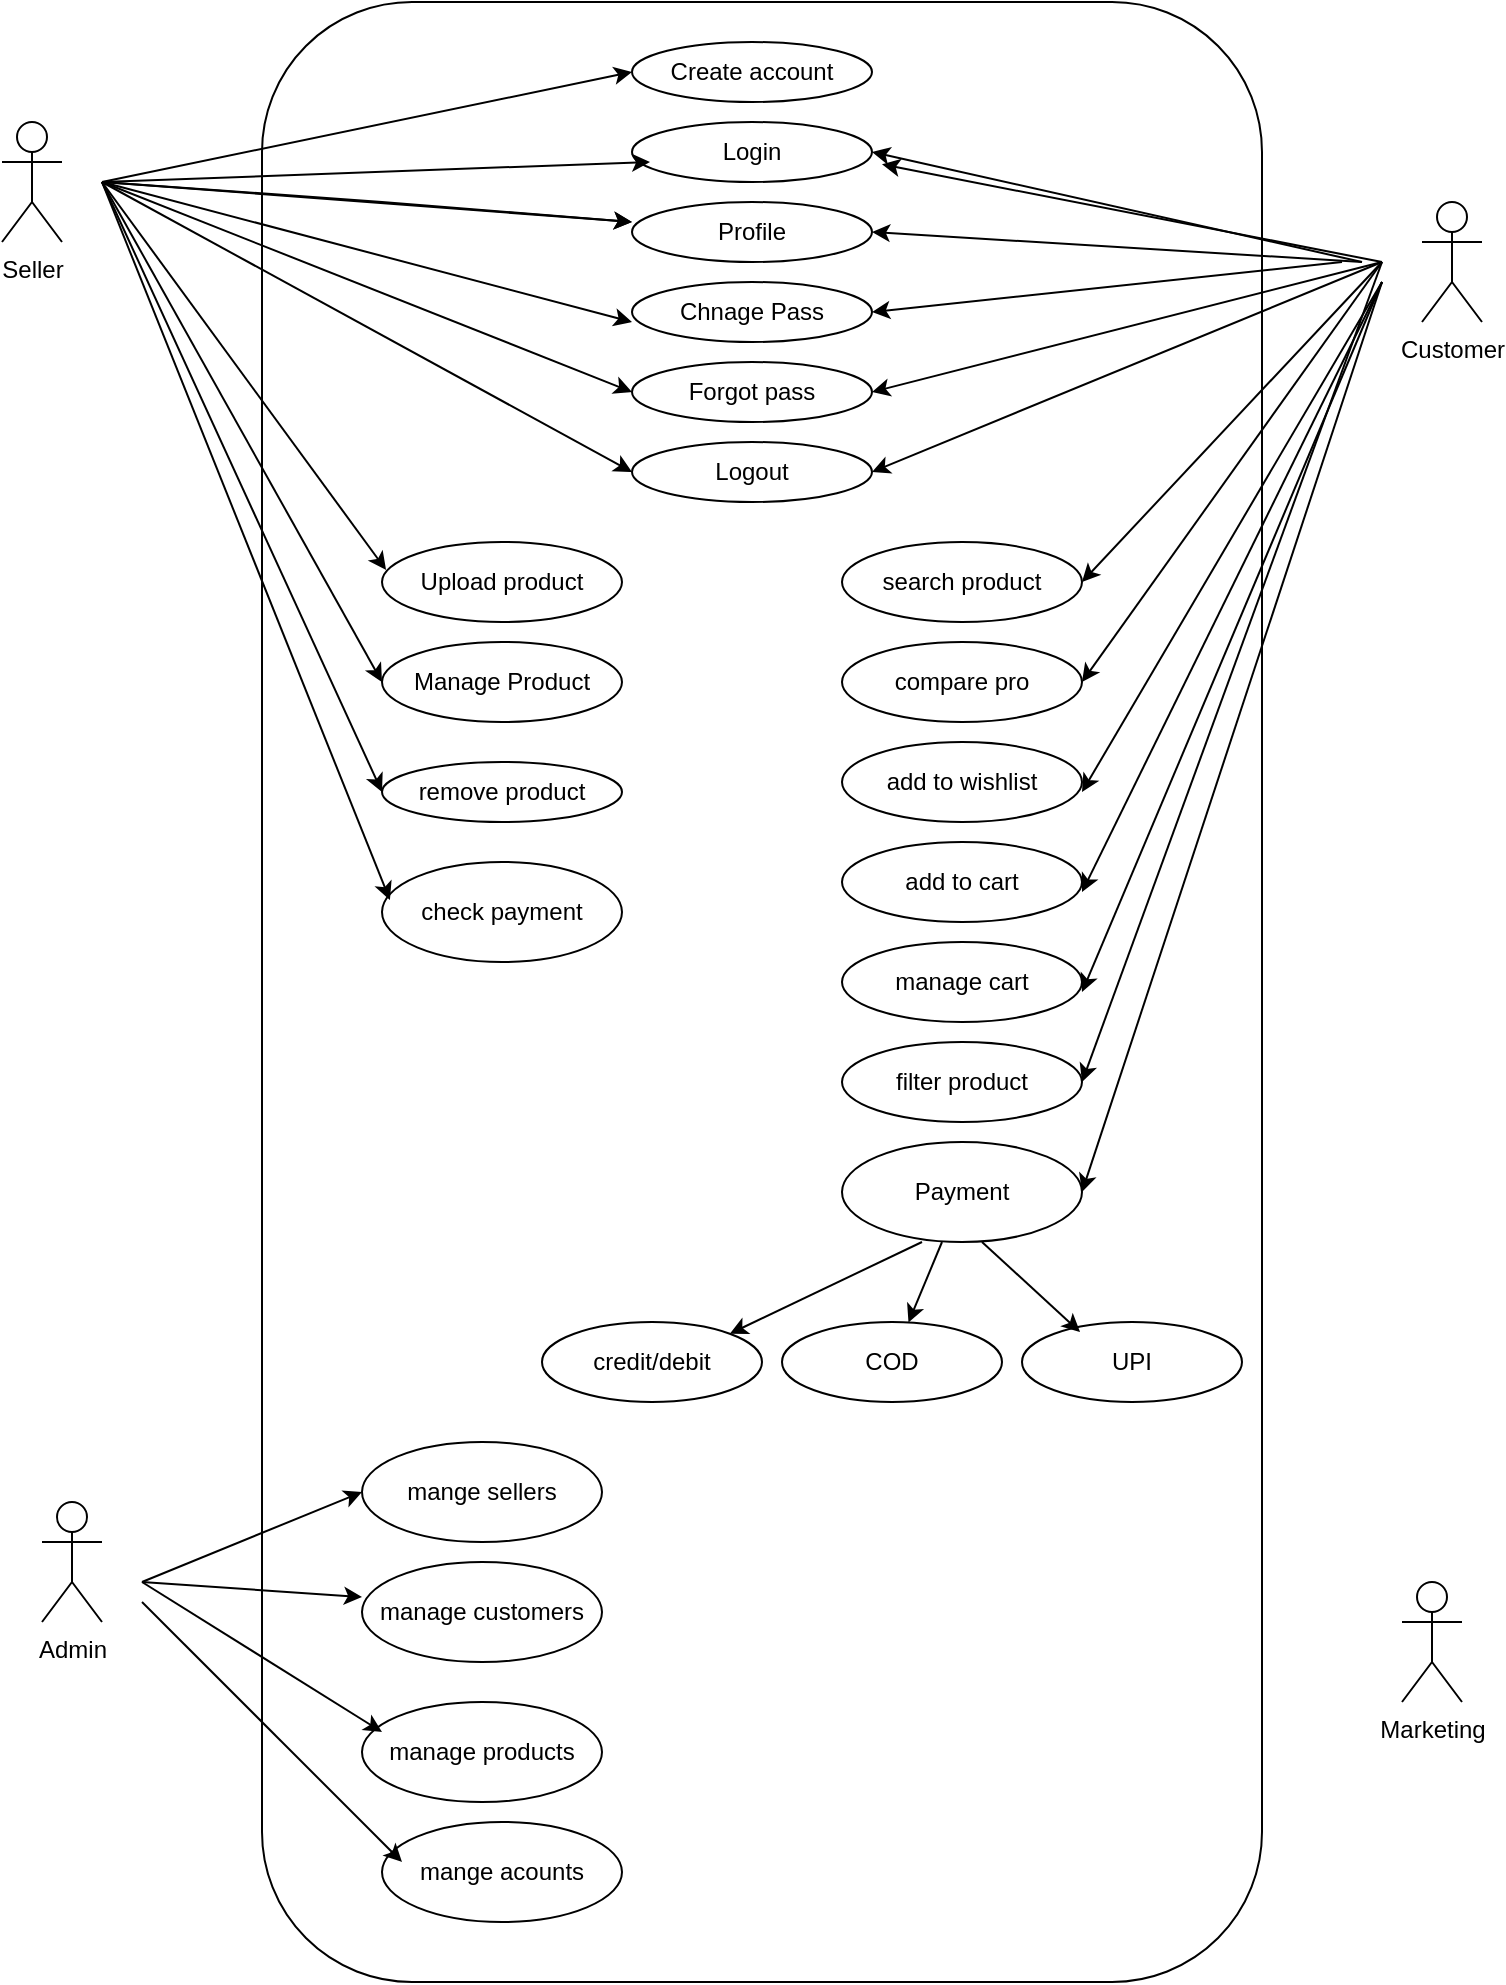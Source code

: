 <mxfile version="26.2.14">
  <diagram name="Page-1" id="ZuqFlKNB_W8sGhJWAkfR">
    <mxGraphModel dx="1113" dy="1802" grid="1" gridSize="10" guides="1" tooltips="1" connect="1" arrows="1" fold="1" page="1" pageScale="1" pageWidth="827" pageHeight="1169" math="0" shadow="0">
      <root>
        <mxCell id="0" />
        <mxCell id="1" parent="0" />
        <mxCell id="DVcy67EtqTynbQvNONHA-1" value="" style="rounded=1;whiteSpace=wrap;html=1;" vertex="1" parent="1">
          <mxGeometry x="180" y="-30" width="500" height="990" as="geometry" />
        </mxCell>
        <mxCell id="DVcy67EtqTynbQvNONHA-2" value="Seller" style="shape=umlActor;verticalLabelPosition=bottom;verticalAlign=top;html=1;outlineConnect=0;" vertex="1" parent="1">
          <mxGeometry x="50" y="30" width="30" height="60" as="geometry" />
        </mxCell>
        <mxCell id="DVcy67EtqTynbQvNONHA-3" value="Customer" style="shape=umlActor;verticalLabelPosition=bottom;verticalAlign=top;html=1;outlineConnect=0;" vertex="1" parent="1">
          <mxGeometry x="760" y="70" width="30" height="60" as="geometry" />
        </mxCell>
        <mxCell id="DVcy67EtqTynbQvNONHA-4" value="Create account" style="ellipse;whiteSpace=wrap;html=1;" vertex="1" parent="1">
          <mxGeometry x="365" y="-10" width="120" height="30" as="geometry" />
        </mxCell>
        <mxCell id="DVcy67EtqTynbQvNONHA-5" value="Login" style="ellipse;whiteSpace=wrap;html=1;" vertex="1" parent="1">
          <mxGeometry x="365" y="30" width="120" height="30" as="geometry" />
        </mxCell>
        <mxCell id="DVcy67EtqTynbQvNONHA-6" value="Profile" style="ellipse;whiteSpace=wrap;html=1;" vertex="1" parent="1">
          <mxGeometry x="365" y="70" width="120" height="30" as="geometry" />
        </mxCell>
        <mxCell id="DVcy67EtqTynbQvNONHA-7" value="Chnage Pass" style="ellipse;whiteSpace=wrap;html=1;" vertex="1" parent="1">
          <mxGeometry x="365" y="110" width="120" height="30" as="geometry" />
        </mxCell>
        <mxCell id="DVcy67EtqTynbQvNONHA-8" style="edgeStyle=orthogonalEdgeStyle;rounded=0;orthogonalLoop=1;jettySize=auto;html=1;exitX=0.5;exitY=1;exitDx=0;exitDy=0;" edge="1" parent="1" source="DVcy67EtqTynbQvNONHA-5" target="DVcy67EtqTynbQvNONHA-5">
          <mxGeometry relative="1" as="geometry" />
        </mxCell>
        <mxCell id="DVcy67EtqTynbQvNONHA-9" value="Forgot pass" style="ellipse;whiteSpace=wrap;html=1;" vertex="1" parent="1">
          <mxGeometry x="365" y="150" width="120" height="30" as="geometry" />
        </mxCell>
        <mxCell id="DVcy67EtqTynbQvNONHA-10" value="Logout" style="ellipse;whiteSpace=wrap;html=1;" vertex="1" parent="1">
          <mxGeometry x="365" y="190" width="120" height="30" as="geometry" />
        </mxCell>
        <mxCell id="DVcy67EtqTynbQvNONHA-11" value="" style="endArrow=classic;html=1;rounded=0;entryX=0;entryY=0.5;entryDx=0;entryDy=0;" edge="1" parent="1" target="DVcy67EtqTynbQvNONHA-4">
          <mxGeometry width="50" height="50" relative="1" as="geometry">
            <mxPoint x="100" y="60" as="sourcePoint" />
            <mxPoint x="150" y="10" as="targetPoint" />
          </mxGeometry>
        </mxCell>
        <mxCell id="DVcy67EtqTynbQvNONHA-12" value="" style="endArrow=classic;html=1;rounded=0;entryX=0.075;entryY=0.667;entryDx=0;entryDy=0;entryPerimeter=0;" edge="1" parent="1" target="DVcy67EtqTynbQvNONHA-5">
          <mxGeometry width="50" height="50" relative="1" as="geometry">
            <mxPoint x="100" y="60" as="sourcePoint" />
            <mxPoint x="150" y="10" as="targetPoint" />
          </mxGeometry>
        </mxCell>
        <mxCell id="DVcy67EtqTynbQvNONHA-13" value="" style="endArrow=classic;html=1;rounded=0;entryX=0.075;entryY=0.667;entryDx=0;entryDy=0;entryPerimeter=0;" edge="1" parent="1">
          <mxGeometry width="50" height="50" relative="1" as="geometry">
            <mxPoint x="100" y="60" as="sourcePoint" />
            <mxPoint x="365" y="79.99" as="targetPoint" />
          </mxGeometry>
        </mxCell>
        <mxCell id="DVcy67EtqTynbQvNONHA-14" value="" style="endArrow=classic;html=1;rounded=0;entryX=0.075;entryY=0.667;entryDx=0;entryDy=0;entryPerimeter=0;" edge="1" parent="1">
          <mxGeometry width="50" height="50" relative="1" as="geometry">
            <mxPoint x="100" y="60" as="sourcePoint" />
            <mxPoint x="365" y="79.99" as="targetPoint" />
            <Array as="points">
              <mxPoint x="240" y="70" />
            </Array>
          </mxGeometry>
        </mxCell>
        <mxCell id="DVcy67EtqTynbQvNONHA-15" value="" style="endArrow=classic;html=1;rounded=0;entryX=0.075;entryY=0.667;entryDx=0;entryDy=0;entryPerimeter=0;" edge="1" parent="1">
          <mxGeometry width="50" height="50" relative="1" as="geometry">
            <mxPoint x="100" y="60" as="sourcePoint" />
            <mxPoint x="365" y="129.99" as="targetPoint" />
            <Array as="points" />
          </mxGeometry>
        </mxCell>
        <mxCell id="DVcy67EtqTynbQvNONHA-16" value="" style="endArrow=classic;html=1;rounded=0;entryX=0;entryY=0.5;entryDx=0;entryDy=0;" edge="1" parent="1" target="DVcy67EtqTynbQvNONHA-9">
          <mxGeometry width="50" height="50" relative="1" as="geometry">
            <mxPoint x="100" y="60" as="sourcePoint" />
            <mxPoint x="150" y="10" as="targetPoint" />
          </mxGeometry>
        </mxCell>
        <mxCell id="DVcy67EtqTynbQvNONHA-17" value="" style="endArrow=classic;html=1;rounded=0;entryX=0;entryY=0.5;entryDx=0;entryDy=0;" edge="1" parent="1" target="DVcy67EtqTynbQvNONHA-10">
          <mxGeometry width="50" height="50" relative="1" as="geometry">
            <mxPoint x="100" y="60" as="sourcePoint" />
            <mxPoint x="150" y="10" as="targetPoint" />
          </mxGeometry>
        </mxCell>
        <mxCell id="DVcy67EtqTynbQvNONHA-18" value="" style="endArrow=classic;html=1;rounded=0;entryX=0.62;entryY=0.082;entryDx=0;entryDy=0;entryPerimeter=0;" edge="1" parent="1" target="DVcy67EtqTynbQvNONHA-1">
          <mxGeometry width="50" height="50" relative="1" as="geometry">
            <mxPoint x="740" y="100" as="sourcePoint" />
            <mxPoint x="790" y="50" as="targetPoint" />
          </mxGeometry>
        </mxCell>
        <mxCell id="DVcy67EtqTynbQvNONHA-19" value="" style="endArrow=classic;html=1;rounded=0;entryX=1;entryY=0.5;entryDx=0;entryDy=0;" edge="1" parent="1" target="DVcy67EtqTynbQvNONHA-5">
          <mxGeometry width="50" height="50" relative="1" as="geometry">
            <mxPoint x="730" y="100" as="sourcePoint" />
            <mxPoint x="780" y="50" as="targetPoint" />
          </mxGeometry>
        </mxCell>
        <mxCell id="DVcy67EtqTynbQvNONHA-20" value="" style="endArrow=classic;html=1;rounded=0;entryX=1;entryY=0.5;entryDx=0;entryDy=0;" edge="1" parent="1" target="DVcy67EtqTynbQvNONHA-6">
          <mxGeometry width="50" height="50" relative="1" as="geometry">
            <mxPoint x="730" y="100" as="sourcePoint" />
            <mxPoint x="780" y="50" as="targetPoint" />
          </mxGeometry>
        </mxCell>
        <mxCell id="DVcy67EtqTynbQvNONHA-21" value="" style="endArrow=classic;html=1;rounded=0;entryX=1;entryY=0.5;entryDx=0;entryDy=0;" edge="1" parent="1" target="DVcy67EtqTynbQvNONHA-7">
          <mxGeometry width="50" height="50" relative="1" as="geometry">
            <mxPoint x="720" y="100" as="sourcePoint" />
            <mxPoint x="770" y="50" as="targetPoint" />
          </mxGeometry>
        </mxCell>
        <mxCell id="DVcy67EtqTynbQvNONHA-22" value="" style="endArrow=classic;html=1;rounded=0;entryX=1;entryY=0.5;entryDx=0;entryDy=0;" edge="1" parent="1" target="DVcy67EtqTynbQvNONHA-9">
          <mxGeometry width="50" height="50" relative="1" as="geometry">
            <mxPoint x="740" y="100" as="sourcePoint" />
            <mxPoint x="790" y="50" as="targetPoint" />
          </mxGeometry>
        </mxCell>
        <mxCell id="DVcy67EtqTynbQvNONHA-23" value="" style="endArrow=classic;html=1;rounded=0;entryX=1;entryY=0.5;entryDx=0;entryDy=0;" edge="1" parent="1" target="DVcy67EtqTynbQvNONHA-10">
          <mxGeometry width="50" height="50" relative="1" as="geometry">
            <mxPoint x="740" y="100" as="sourcePoint" />
            <mxPoint x="790" y="50" as="targetPoint" />
          </mxGeometry>
        </mxCell>
        <mxCell id="DVcy67EtqTynbQvNONHA-24" value="Upload product" style="ellipse;whiteSpace=wrap;html=1;" vertex="1" parent="1">
          <mxGeometry x="240" y="240" width="120" height="40" as="geometry" />
        </mxCell>
        <mxCell id="DVcy67EtqTynbQvNONHA-25" value="Manage Product" style="ellipse;whiteSpace=wrap;html=1;" vertex="1" parent="1">
          <mxGeometry x="240" y="290" width="120" height="40" as="geometry" />
        </mxCell>
        <mxCell id="DVcy67EtqTynbQvNONHA-26" value="remove product" style="ellipse;whiteSpace=wrap;html=1;" vertex="1" parent="1">
          <mxGeometry x="240" y="350" width="120" height="30" as="geometry" />
        </mxCell>
        <mxCell id="DVcy67EtqTynbQvNONHA-27" value="" style="endArrow=classic;html=1;rounded=0;entryX=0.017;entryY=0.35;entryDx=0;entryDy=0;entryPerimeter=0;" edge="1" parent="1" target="DVcy67EtqTynbQvNONHA-24">
          <mxGeometry width="50" height="50" relative="1" as="geometry">
            <mxPoint x="100" y="60" as="sourcePoint" />
            <mxPoint x="150" y="10" as="targetPoint" />
          </mxGeometry>
        </mxCell>
        <mxCell id="DVcy67EtqTynbQvNONHA-28" value="" style="endArrow=classic;html=1;rounded=0;entryX=0;entryY=0.5;entryDx=0;entryDy=0;" edge="1" parent="1" target="DVcy67EtqTynbQvNONHA-25">
          <mxGeometry width="50" height="50" relative="1" as="geometry">
            <mxPoint x="100" y="60" as="sourcePoint" />
            <mxPoint x="150" y="10" as="targetPoint" />
          </mxGeometry>
        </mxCell>
        <mxCell id="DVcy67EtqTynbQvNONHA-29" value="" style="endArrow=classic;html=1;rounded=0;entryX=0;entryY=0.5;entryDx=0;entryDy=0;" edge="1" parent="1" target="DVcy67EtqTynbQvNONHA-26">
          <mxGeometry width="50" height="50" relative="1" as="geometry">
            <mxPoint x="100" y="60" as="sourcePoint" />
            <mxPoint x="150" y="10" as="targetPoint" />
          </mxGeometry>
        </mxCell>
        <mxCell id="DVcy67EtqTynbQvNONHA-30" value="search product" style="ellipse;whiteSpace=wrap;html=1;" vertex="1" parent="1">
          <mxGeometry x="470" y="240" width="120" height="40" as="geometry" />
        </mxCell>
        <mxCell id="DVcy67EtqTynbQvNONHA-31" value="compare pro" style="ellipse;whiteSpace=wrap;html=1;" vertex="1" parent="1">
          <mxGeometry x="470" y="290" width="120" height="40" as="geometry" />
        </mxCell>
        <mxCell id="DVcy67EtqTynbQvNONHA-32" value="add to wishlist" style="ellipse;whiteSpace=wrap;html=1;" vertex="1" parent="1">
          <mxGeometry x="470" y="340" width="120" height="40" as="geometry" />
        </mxCell>
        <mxCell id="DVcy67EtqTynbQvNONHA-33" value="add to cart" style="ellipse;whiteSpace=wrap;html=1;" vertex="1" parent="1">
          <mxGeometry x="470" y="390" width="120" height="40" as="geometry" />
        </mxCell>
        <mxCell id="DVcy67EtqTynbQvNONHA-34" value="manage cart" style="ellipse;whiteSpace=wrap;html=1;" vertex="1" parent="1">
          <mxGeometry x="470" y="440" width="120" height="40" as="geometry" />
        </mxCell>
        <mxCell id="DVcy67EtqTynbQvNONHA-35" value="filter product" style="ellipse;whiteSpace=wrap;html=1;" vertex="1" parent="1">
          <mxGeometry x="470" y="490" width="120" height="40" as="geometry" />
        </mxCell>
        <mxCell id="DVcy67EtqTynbQvNONHA-36" value="" style="endArrow=classic;html=1;rounded=0;entryX=1;entryY=0.5;entryDx=0;entryDy=0;" edge="1" parent="1" target="DVcy67EtqTynbQvNONHA-30">
          <mxGeometry width="50" height="50" relative="1" as="geometry">
            <mxPoint x="740" y="100" as="sourcePoint" />
            <mxPoint x="790" y="50" as="targetPoint" />
          </mxGeometry>
        </mxCell>
        <mxCell id="DVcy67EtqTynbQvNONHA-37" value="" style="endArrow=classic;html=1;rounded=0;entryX=1;entryY=0.5;entryDx=0;entryDy=0;" edge="1" parent="1" target="DVcy67EtqTynbQvNONHA-31">
          <mxGeometry width="50" height="50" relative="1" as="geometry">
            <mxPoint x="740" y="100" as="sourcePoint" />
            <mxPoint x="790" y="50" as="targetPoint" />
          </mxGeometry>
        </mxCell>
        <mxCell id="DVcy67EtqTynbQvNONHA-38" value="" style="endArrow=classic;html=1;rounded=0;entryX=1;entryY=0.5;entryDx=0;entryDy=0;" edge="1" parent="1">
          <mxGeometry width="50" height="50" relative="1" as="geometry">
            <mxPoint x="740" y="110" as="sourcePoint" />
            <mxPoint x="590" y="365" as="targetPoint" />
          </mxGeometry>
        </mxCell>
        <mxCell id="DVcy67EtqTynbQvNONHA-39" value="" style="endArrow=classic;html=1;rounded=0;entryX=1;entryY=0.5;entryDx=0;entryDy=0;" edge="1" parent="1">
          <mxGeometry width="50" height="50" relative="1" as="geometry">
            <mxPoint x="740" y="110" as="sourcePoint" />
            <mxPoint x="590" y="415" as="targetPoint" />
          </mxGeometry>
        </mxCell>
        <mxCell id="DVcy67EtqTynbQvNONHA-40" value="" style="endArrow=classic;html=1;rounded=0;entryX=1;entryY=0.5;entryDx=0;entryDy=0;" edge="1" parent="1">
          <mxGeometry width="50" height="50" relative="1" as="geometry">
            <mxPoint x="740" y="110" as="sourcePoint" />
            <mxPoint x="590" y="465" as="targetPoint" />
          </mxGeometry>
        </mxCell>
        <mxCell id="DVcy67EtqTynbQvNONHA-41" value="" style="endArrow=classic;html=1;rounded=0;entryX=1;entryY=0.5;entryDx=0;entryDy=0;" edge="1" parent="1">
          <mxGeometry width="50" height="50" relative="1" as="geometry">
            <mxPoint x="740" y="100" as="sourcePoint" />
            <mxPoint x="590" y="510" as="targetPoint" />
          </mxGeometry>
        </mxCell>
        <mxCell id="DVcy67EtqTynbQvNONHA-42" value="Payment" style="ellipse;whiteSpace=wrap;html=1;" vertex="1" parent="1">
          <mxGeometry x="470" y="540" width="120" height="50" as="geometry" />
        </mxCell>
        <mxCell id="DVcy67EtqTynbQvNONHA-43" value="" style="endArrow=classic;html=1;rounded=0;entryX=1;entryY=0.5;entryDx=0;entryDy=0;" edge="1" parent="1">
          <mxGeometry width="50" height="50" relative="1" as="geometry">
            <mxPoint x="740" y="110" as="sourcePoint" />
            <mxPoint x="590" y="565" as="targetPoint" />
          </mxGeometry>
        </mxCell>
        <mxCell id="DVcy67EtqTynbQvNONHA-44" value="credit/debit" style="ellipse;whiteSpace=wrap;html=1;" vertex="1" parent="1">
          <mxGeometry x="320" y="630" width="110" height="40" as="geometry" />
        </mxCell>
        <mxCell id="DVcy67EtqTynbQvNONHA-45" value="COD" style="ellipse;whiteSpace=wrap;html=1;" vertex="1" parent="1">
          <mxGeometry x="440" y="630" width="110" height="40" as="geometry" />
        </mxCell>
        <mxCell id="DVcy67EtqTynbQvNONHA-46" value="UPI" style="ellipse;whiteSpace=wrap;html=1;" vertex="1" parent="1">
          <mxGeometry x="560" y="630" width="110" height="40" as="geometry" />
        </mxCell>
        <mxCell id="DVcy67EtqTynbQvNONHA-47" value="" style="endArrow=classic;html=1;rounded=0;entryX=1;entryY=0;entryDx=0;entryDy=0;" edge="1" parent="1" target="DVcy67EtqTynbQvNONHA-44">
          <mxGeometry width="50" height="50" relative="1" as="geometry">
            <mxPoint x="510" y="590" as="sourcePoint" />
            <mxPoint x="560" y="540" as="targetPoint" />
          </mxGeometry>
        </mxCell>
        <mxCell id="DVcy67EtqTynbQvNONHA-48" value="" style="endArrow=classic;html=1;rounded=0;" edge="1" parent="1" target="DVcy67EtqTynbQvNONHA-45">
          <mxGeometry width="50" height="50" relative="1" as="geometry">
            <mxPoint x="520" y="590" as="sourcePoint" />
            <mxPoint x="570" y="540" as="targetPoint" />
          </mxGeometry>
        </mxCell>
        <mxCell id="DVcy67EtqTynbQvNONHA-49" value="" style="endArrow=classic;html=1;rounded=0;entryX=0.264;entryY=0.125;entryDx=0;entryDy=0;entryPerimeter=0;" edge="1" parent="1" target="DVcy67EtqTynbQvNONHA-46">
          <mxGeometry width="50" height="50" relative="1" as="geometry">
            <mxPoint x="540" y="590" as="sourcePoint" />
            <mxPoint x="590" y="540" as="targetPoint" />
          </mxGeometry>
        </mxCell>
        <mxCell id="DVcy67EtqTynbQvNONHA-50" value="check payment" style="ellipse;whiteSpace=wrap;html=1;" vertex="1" parent="1">
          <mxGeometry x="240" y="400" width="120" height="50" as="geometry" />
        </mxCell>
        <mxCell id="DVcy67EtqTynbQvNONHA-51" value="" style="endArrow=classic;html=1;rounded=0;entryX=0.033;entryY=0.38;entryDx=0;entryDy=0;entryPerimeter=0;" edge="1" parent="1" target="DVcy67EtqTynbQvNONHA-50">
          <mxGeometry width="50" height="50" relative="1" as="geometry">
            <mxPoint x="100" y="60" as="sourcePoint" />
            <mxPoint x="150" y="10" as="targetPoint" />
          </mxGeometry>
        </mxCell>
        <mxCell id="DVcy67EtqTynbQvNONHA-52" value="Admin" style="shape=umlActor;verticalLabelPosition=bottom;verticalAlign=top;html=1;outlineConnect=0;" vertex="1" parent="1">
          <mxGeometry x="70" y="720" width="30" height="60" as="geometry" />
        </mxCell>
        <mxCell id="DVcy67EtqTynbQvNONHA-53" value="mange sellers" style="ellipse;whiteSpace=wrap;html=1;" vertex="1" parent="1">
          <mxGeometry x="230" y="690" width="120" height="50" as="geometry" />
        </mxCell>
        <mxCell id="DVcy67EtqTynbQvNONHA-54" value="manage customers" style="ellipse;whiteSpace=wrap;html=1;" vertex="1" parent="1">
          <mxGeometry x="230" y="750" width="120" height="50" as="geometry" />
        </mxCell>
        <mxCell id="DVcy67EtqTynbQvNONHA-55" value="manage products" style="ellipse;whiteSpace=wrap;html=1;" vertex="1" parent="1">
          <mxGeometry x="230" y="820" width="120" height="50" as="geometry" />
        </mxCell>
        <mxCell id="DVcy67EtqTynbQvNONHA-56" value="mange acounts" style="ellipse;whiteSpace=wrap;html=1;" vertex="1" parent="1">
          <mxGeometry x="240" y="880" width="120" height="50" as="geometry" />
        </mxCell>
        <mxCell id="DVcy67EtqTynbQvNONHA-57" value="Marketing" style="shape=umlActor;verticalLabelPosition=bottom;verticalAlign=top;html=1;outlineConnect=0;" vertex="1" parent="1">
          <mxGeometry x="750" y="760" width="30" height="60" as="geometry" />
        </mxCell>
        <mxCell id="DVcy67EtqTynbQvNONHA-58" value="" style="endArrow=classic;html=1;rounded=0;entryX=0;entryY=0.5;entryDx=0;entryDy=0;" edge="1" parent="1" target="DVcy67EtqTynbQvNONHA-53">
          <mxGeometry width="50" height="50" relative="1" as="geometry">
            <mxPoint x="120" y="760" as="sourcePoint" />
            <mxPoint x="170" y="710" as="targetPoint" />
          </mxGeometry>
        </mxCell>
        <mxCell id="DVcy67EtqTynbQvNONHA-59" value="" style="endArrow=classic;html=1;rounded=0;entryX=0;entryY=0.5;entryDx=0;entryDy=0;" edge="1" parent="1">
          <mxGeometry width="50" height="50" relative="1" as="geometry">
            <mxPoint x="120" y="760" as="sourcePoint" />
            <mxPoint x="230" y="767.5" as="targetPoint" />
          </mxGeometry>
        </mxCell>
        <mxCell id="DVcy67EtqTynbQvNONHA-60" value="" style="endArrow=classic;html=1;rounded=0;entryX=0;entryY=0.5;entryDx=0;entryDy=0;" edge="1" parent="1">
          <mxGeometry width="50" height="50" relative="1" as="geometry">
            <mxPoint x="120" y="760" as="sourcePoint" />
            <mxPoint x="240" y="835" as="targetPoint" />
          </mxGeometry>
        </mxCell>
        <mxCell id="DVcy67EtqTynbQvNONHA-61" value="" style="endArrow=classic;html=1;rounded=0;entryX=0;entryY=0.5;entryDx=0;entryDy=0;" edge="1" parent="1">
          <mxGeometry width="50" height="50" relative="1" as="geometry">
            <mxPoint x="120" y="770" as="sourcePoint" />
            <mxPoint x="250" y="900" as="targetPoint" />
          </mxGeometry>
        </mxCell>
      </root>
    </mxGraphModel>
  </diagram>
</mxfile>

